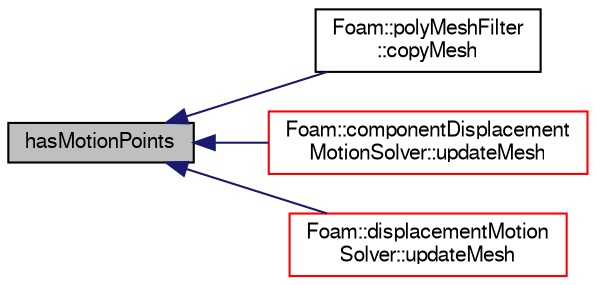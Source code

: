digraph "hasMotionPoints"
{
  bgcolor="transparent";
  edge [fontname="FreeSans",fontsize="10",labelfontname="FreeSans",labelfontsize="10"];
  node [fontname="FreeSans",fontsize="10",shape=record];
  rankdir="LR";
  Node1 [label="hasMotionPoints",height=0.2,width=0.4,color="black", fillcolor="grey75", style="filled" fontcolor="black"];
  Node1 -> Node2 [dir="back",color="midnightblue",fontsize="10",style="solid",fontname="FreeSans"];
  Node2 [label="Foam::polyMeshFilter\l::copyMesh",height=0.2,width=0.4,color="black",URL="$a01863.html#a6d46f578539dd45f89a6ea89738c75b5",tooltip="Return a copy of an fvMesh. "];
  Node1 -> Node3 [dir="back",color="midnightblue",fontsize="10",style="solid",fontname="FreeSans"];
  Node3 [label="Foam::componentDisplacement\lMotionSolver::updateMesh",height=0.2,width=0.4,color="red",URL="$a00318.html#ad57565956fd4064299f4bd3c4eebb1d4",tooltip="Update local data for topology changes. "];
  Node1 -> Node4 [dir="back",color="midnightblue",fontsize="10",style="solid",fontname="FreeSans"];
  Node4 [label="Foam::displacementMotion\lSolver::updateMesh",height=0.2,width=0.4,color="red",URL="$a00532.html#ad57565956fd4064299f4bd3c4eebb1d4",tooltip="Update local data for topology changes. "];
}
